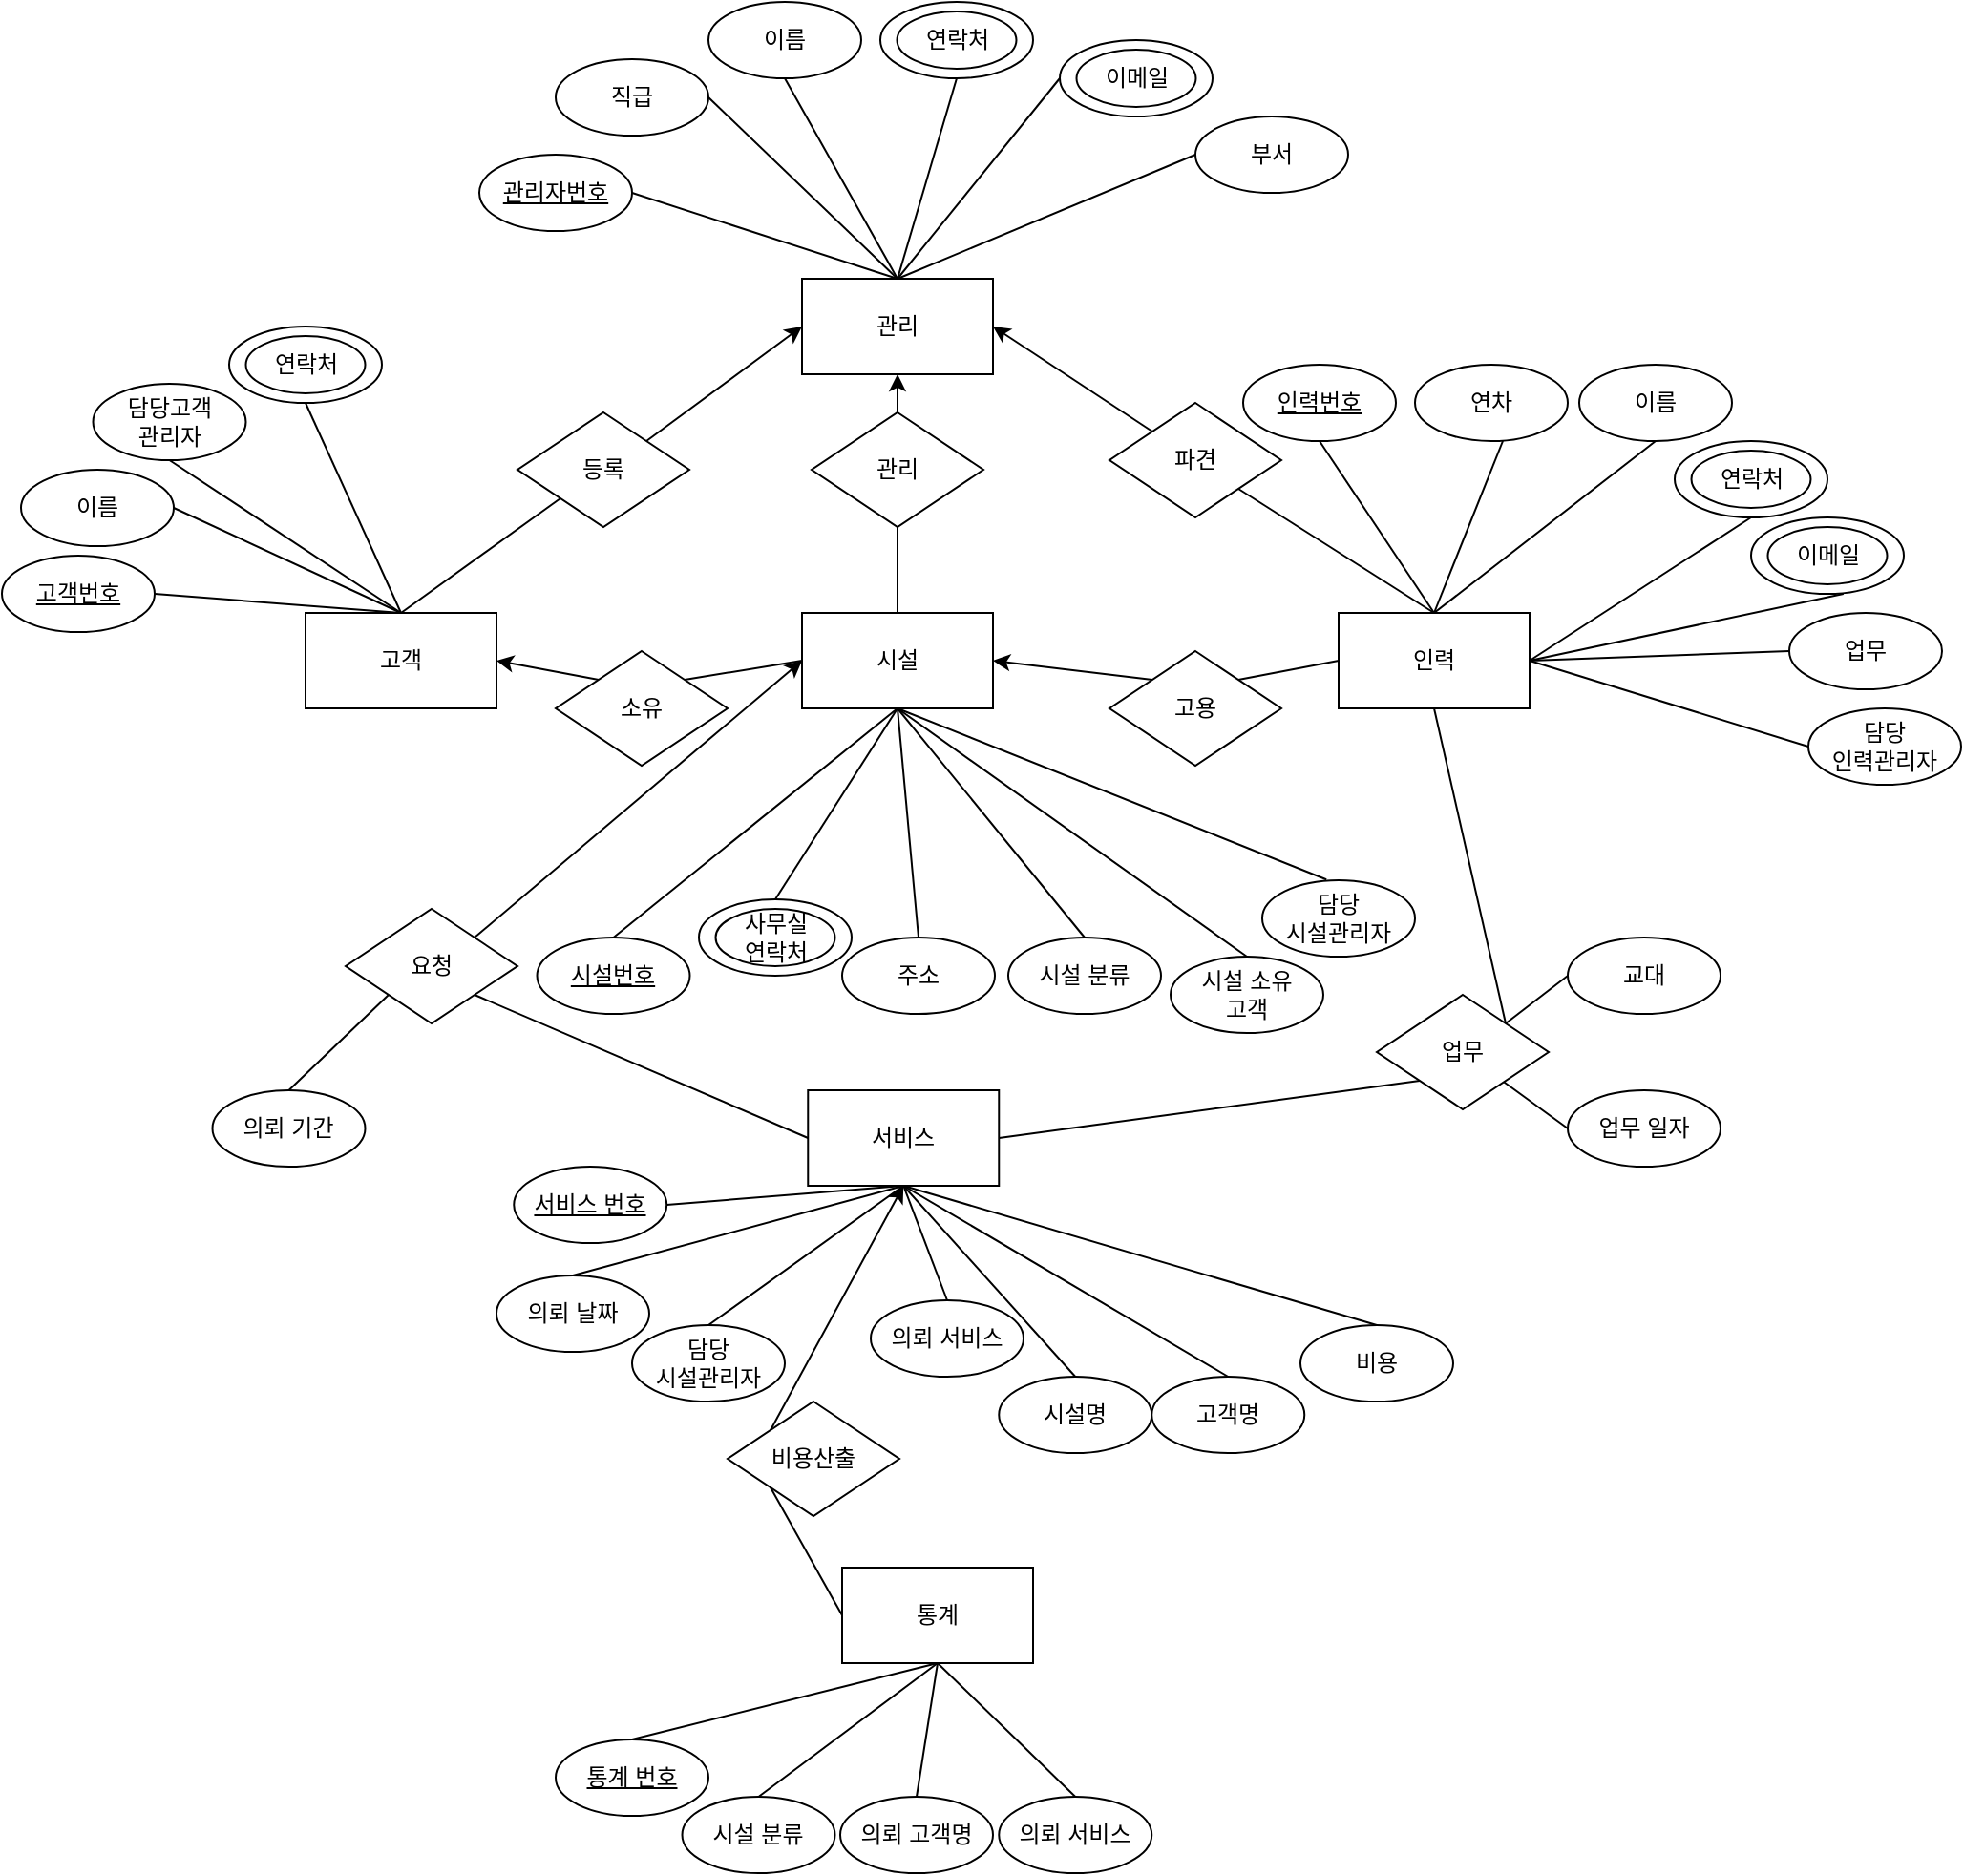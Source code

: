 <mxfile version="13.8.0" type="github">
  <diagram id="VaJ7-ko4y-uZnoXssvZx" name="Page-1">
    <mxGraphModel dx="1483" dy="829" grid="1" gridSize="10" guides="1" tooltips="1" connect="1" arrows="1" fold="1" page="1" pageScale="1" pageWidth="1169" pageHeight="1654" math="0" shadow="0">
      <root>
        <mxCell id="0" />
        <mxCell id="1" parent="0" />
        <mxCell id="TSpwij709v6648APm9oL-2" value="관리" style="rounded=0;whiteSpace=wrap;html=1;" parent="1" vertex="1">
          <mxGeometry x="469" y="205" width="100" height="50" as="geometry" />
        </mxCell>
        <mxCell id="TSpwij709v6648APm9oL-3" value="인력" style="rounded=0;whiteSpace=wrap;html=1;" parent="1" vertex="1">
          <mxGeometry x="750" y="380" width="100" height="50" as="geometry" />
        </mxCell>
        <mxCell id="TSpwij709v6648APm9oL-4" value="고객" style="rounded=0;whiteSpace=wrap;html=1;" parent="1" vertex="1">
          <mxGeometry x="209" y="380" width="100" height="50" as="geometry" />
        </mxCell>
        <mxCell id="TSpwij709v6648APm9oL-5" value="시설" style="rounded=0;whiteSpace=wrap;html=1;" parent="1" vertex="1">
          <mxGeometry x="469" y="380" width="100" height="50" as="geometry" />
        </mxCell>
        <mxCell id="TSpwij709v6648APm9oL-10" value="&lt;u&gt;관리자번호&lt;/u&gt;" style="ellipse;whiteSpace=wrap;html=1;" parent="1" vertex="1">
          <mxGeometry x="300" y="140" width="80" height="40" as="geometry" />
        </mxCell>
        <mxCell id="TSpwij709v6648APm9oL-14" value="이름" style="ellipse;whiteSpace=wrap;html=1;" parent="1" vertex="1">
          <mxGeometry x="420" y="60" width="80" height="40" as="geometry" />
        </mxCell>
        <mxCell id="TSpwij709v6648APm9oL-15" value="직급" style="ellipse;whiteSpace=wrap;html=1;" parent="1" vertex="1">
          <mxGeometry x="340" y="90" width="80" height="40" as="geometry" />
        </mxCell>
        <mxCell id="TSpwij709v6648APm9oL-16" value="" style="ellipse;whiteSpace=wrap;html=1;shadow=0;" parent="1" vertex="1">
          <mxGeometry x="510" y="60" width="80" height="40" as="geometry" />
        </mxCell>
        <mxCell id="TSpwij709v6648APm9oL-17" value="" style="ellipse;whiteSpace=wrap;html=1;" parent="1" vertex="1">
          <mxGeometry x="604" y="80" width="80" height="40" as="geometry" />
        </mxCell>
        <mxCell id="TSpwij709v6648APm9oL-20" value="부서" style="ellipse;whiteSpace=wrap;html=1;" parent="1" vertex="1">
          <mxGeometry x="675" y="120" width="80" height="40" as="geometry" />
        </mxCell>
        <mxCell id="TSpwij709v6648APm9oL-23" value="" style="endArrow=none;html=1;entryX=0.5;entryY=0;entryDx=0;entryDy=0;exitX=1;exitY=0.5;exitDx=0;exitDy=0;" parent="1" source="TSpwij709v6648APm9oL-10" target="TSpwij709v6648APm9oL-2" edge="1">
          <mxGeometry width="50" height="50" relative="1" as="geometry">
            <mxPoint x="379" y="235" as="sourcePoint" />
            <mxPoint x="679" y="285" as="targetPoint" />
          </mxGeometry>
        </mxCell>
        <mxCell id="TSpwij709v6648APm9oL-24" value="" style="endArrow=none;html=1;entryX=0.5;entryY=0;entryDx=0;entryDy=0;exitX=1;exitY=0.5;exitDx=0;exitDy=0;" parent="1" source="TSpwij709v6648APm9oL-15" target="TSpwij709v6648APm9oL-2" edge="1">
          <mxGeometry width="50" height="50" relative="1" as="geometry">
            <mxPoint x="399" y="180" as="sourcePoint" />
            <mxPoint x="489" y="175" as="targetPoint" />
          </mxGeometry>
        </mxCell>
        <mxCell id="TSpwij709v6648APm9oL-25" value="" style="endArrow=none;html=1;entryX=0.5;entryY=0;entryDx=0;entryDy=0;exitX=0.5;exitY=1;exitDx=0;exitDy=0;" parent="1" source="TSpwij709v6648APm9oL-14" target="TSpwij709v6648APm9oL-2" edge="1">
          <mxGeometry width="50" height="50" relative="1" as="geometry">
            <mxPoint x="409" y="135" as="sourcePoint" />
            <mxPoint x="489" y="180" as="targetPoint" />
          </mxGeometry>
        </mxCell>
        <mxCell id="TSpwij709v6648APm9oL-26" value="" style="endArrow=none;html=1;entryX=0.5;entryY=0;entryDx=0;entryDy=0;exitX=0.5;exitY=1;exitDx=0;exitDy=0;" parent="1" source="TSpwij709v6648APm9oL-16" target="TSpwij709v6648APm9oL-2" edge="1">
          <mxGeometry width="50" height="50" relative="1" as="geometry">
            <mxPoint x="429" y="115" as="sourcePoint" />
            <mxPoint x="489" y="210" as="targetPoint" />
          </mxGeometry>
        </mxCell>
        <mxCell id="TSpwij709v6648APm9oL-27" value="" style="endArrow=none;html=1;exitX=0;exitY=0.5;exitDx=0;exitDy=0;entryX=0.5;entryY=0;entryDx=0;entryDy=0;" parent="1" source="TSpwij709v6648APm9oL-17" target="TSpwij709v6648APm9oL-2" edge="1">
          <mxGeometry width="50" height="50" relative="1" as="geometry">
            <mxPoint x="519" y="115" as="sourcePoint" />
            <mxPoint x="609" y="205" as="targetPoint" />
          </mxGeometry>
        </mxCell>
        <mxCell id="TSpwij709v6648APm9oL-28" value="" style="endArrow=none;html=1;exitX=0;exitY=0.5;exitDx=0;exitDy=0;" parent="1" source="TSpwij709v6648APm9oL-20" edge="1">
          <mxGeometry width="50" height="50" relative="1" as="geometry">
            <mxPoint x="608.5" y="115" as="sourcePoint" />
            <mxPoint x="519" y="205" as="targetPoint" />
          </mxGeometry>
        </mxCell>
        <mxCell id="TSpwij709v6648APm9oL-30" value="이름" style="ellipse;whiteSpace=wrap;html=1;" parent="1" vertex="1">
          <mxGeometry x="60" y="305" width="80" height="40" as="geometry" />
        </mxCell>
        <mxCell id="TSpwij709v6648APm9oL-31" value="&lt;u&gt;고객번호&lt;/u&gt;" style="ellipse;whiteSpace=wrap;html=1;" parent="1" vertex="1">
          <mxGeometry x="50" y="350" width="80" height="40" as="geometry" />
        </mxCell>
        <mxCell id="TSpwij709v6648APm9oL-32" value="" style="ellipse;whiteSpace=wrap;html=1;" parent="1" vertex="1">
          <mxGeometry x="169" y="230" width="80" height="40" as="geometry" />
        </mxCell>
        <mxCell id="TSpwij709v6648APm9oL-33" value="담당고객&lt;br&gt;관리자" style="ellipse;whiteSpace=wrap;html=1;" parent="1" vertex="1">
          <mxGeometry x="97.75" y="260" width="80" height="40" as="geometry" />
        </mxCell>
        <mxCell id="TSpwij709v6648APm9oL-35" value="" style="endArrow=none;html=1;entryX=0.5;entryY=0;entryDx=0;entryDy=0;exitX=0.5;exitY=1;exitDx=0;exitDy=0;" parent="1" source="TSpwij709v6648APm9oL-32" target="TSpwij709v6648APm9oL-4" edge="1">
          <mxGeometry width="50" height="50" relative="1" as="geometry">
            <mxPoint x="299" y="515" as="sourcePoint" />
            <mxPoint x="259" y="370" as="targetPoint" />
          </mxGeometry>
        </mxCell>
        <mxCell id="TSpwij709v6648APm9oL-36" value="" style="endArrow=none;html=1;entryX=0.5;entryY=0;entryDx=0;entryDy=0;exitX=1;exitY=0.5;exitDx=0;exitDy=0;" parent="1" source="TSpwij709v6648APm9oL-31" target="TSpwij709v6648APm9oL-4" edge="1">
          <mxGeometry width="50" height="50" relative="1" as="geometry">
            <mxPoint x="149" y="420" as="sourcePoint" />
            <mxPoint x="259" y="370" as="targetPoint" />
          </mxGeometry>
        </mxCell>
        <mxCell id="TSpwij709v6648APm9oL-37" value="" style="endArrow=none;html=1;exitX=1;exitY=0.5;exitDx=0;exitDy=0;entryX=0.5;entryY=0;entryDx=0;entryDy=0;" parent="1" source="TSpwij709v6648APm9oL-30" target="TSpwij709v6648APm9oL-4" edge="1">
          <mxGeometry width="50" height="50" relative="1" as="geometry">
            <mxPoint x="139" y="370" as="sourcePoint" />
            <mxPoint x="259" y="370" as="targetPoint" />
          </mxGeometry>
        </mxCell>
        <mxCell id="TSpwij709v6648APm9oL-38" value="" style="endArrow=none;html=1;exitX=0.5;exitY=1;exitDx=0;exitDy=0;entryX=0.5;entryY=0;entryDx=0;entryDy=0;" parent="1" source="TSpwij709v6648APm9oL-33" target="TSpwij709v6648APm9oL-4" edge="1">
          <mxGeometry width="50" height="50" relative="1" as="geometry">
            <mxPoint x="559" y="355" as="sourcePoint" />
            <mxPoint x="259" y="370" as="targetPoint" />
          </mxGeometry>
        </mxCell>
        <mxCell id="TSpwij709v6648APm9oL-39" value="&lt;u&gt;인력번호&lt;/u&gt;" style="ellipse;whiteSpace=wrap;html=1;" parent="1" vertex="1">
          <mxGeometry x="700" y="250" width="80" height="40" as="geometry" />
        </mxCell>
        <mxCell id="TSpwij709v6648APm9oL-40" value="연차" style="ellipse;whiteSpace=wrap;html=1;" parent="1" vertex="1">
          <mxGeometry x="790" y="250" width="80" height="40" as="geometry" />
        </mxCell>
        <mxCell id="TSpwij709v6648APm9oL-41" value="이름" style="ellipse;whiteSpace=wrap;html=1;" parent="1" vertex="1">
          <mxGeometry x="876" y="250" width="80" height="40" as="geometry" />
        </mxCell>
        <mxCell id="TSpwij709v6648APm9oL-42" value="" style="ellipse;whiteSpace=wrap;html=1;" parent="1" vertex="1">
          <mxGeometry x="926" y="290" width="80" height="40" as="geometry" />
        </mxCell>
        <mxCell id="TSpwij709v6648APm9oL-43" value="" style="ellipse;whiteSpace=wrap;html=1;" parent="1" vertex="1">
          <mxGeometry x="966" y="330" width="80" height="40" as="geometry" />
        </mxCell>
        <mxCell id="TSpwij709v6648APm9oL-45" value="담당&lt;br&gt;인력관리자" style="ellipse;whiteSpace=wrap;html=1;" parent="1" vertex="1">
          <mxGeometry x="996" y="430" width="80" height="40" as="geometry" />
        </mxCell>
        <mxCell id="TSpwij709v6648APm9oL-46" value="" style="endArrow=none;html=1;entryX=0.5;entryY=1;entryDx=0;entryDy=0;exitX=0.5;exitY=0;exitDx=0;exitDy=0;" parent="1" source="TSpwij709v6648APm9oL-3" target="TSpwij709v6648APm9oL-39" edge="1">
          <mxGeometry width="50" height="50" relative="1" as="geometry">
            <mxPoint x="866" y="380" as="sourcePoint" />
            <mxPoint x="746" y="300" as="targetPoint" />
          </mxGeometry>
        </mxCell>
        <mxCell id="TSpwij709v6648APm9oL-47" value="" style="endArrow=none;html=1;entryX=0.5;entryY=1;entryDx=0;entryDy=0;" parent="1" edge="1">
          <mxGeometry width="50" height="50" relative="1" as="geometry">
            <mxPoint x="800" y="380" as="sourcePoint" />
            <mxPoint x="836" y="290" as="targetPoint" />
          </mxGeometry>
        </mxCell>
        <mxCell id="TSpwij709v6648APm9oL-48" value="" style="endArrow=none;html=1;entryX=0.5;entryY=1;entryDx=0;entryDy=0;exitX=0.5;exitY=0;exitDx=0;exitDy=0;" parent="1" source="TSpwij709v6648APm9oL-3" edge="1" target="TSpwij709v6648APm9oL-41">
          <mxGeometry width="50" height="50" relative="1" as="geometry">
            <mxPoint x="956" y="380" as="sourcePoint" />
            <mxPoint x="926" y="290" as="targetPoint" />
          </mxGeometry>
        </mxCell>
        <mxCell id="TSpwij709v6648APm9oL-49" value="" style="endArrow=none;html=1;entryX=0.5;entryY=1;entryDx=0;entryDy=0;exitX=1;exitY=0.5;exitDx=0;exitDy=0;" parent="1" source="TSpwij709v6648APm9oL-3" edge="1">
          <mxGeometry width="50" height="50" relative="1" as="geometry">
            <mxPoint x="916" y="400" as="sourcePoint" />
            <mxPoint x="966" y="330" as="targetPoint" />
          </mxGeometry>
        </mxCell>
        <mxCell id="TSpwij709v6648APm9oL-50" value="" style="endArrow=none;html=1;exitX=1;exitY=0.5;exitDx=0;exitDy=0;entryX=0.605;entryY=1;entryDx=0;entryDy=0;entryPerimeter=0;" parent="1" source="TSpwij709v6648APm9oL-3" target="TSpwij709v6648APm9oL-43" edge="1">
          <mxGeometry width="50" height="50" relative="1" as="geometry">
            <mxPoint x="956" y="442.5" as="sourcePoint" />
            <mxPoint x="1006" y="368" as="targetPoint" />
          </mxGeometry>
        </mxCell>
        <mxCell id="TSpwij709v6648APm9oL-52" value="" style="endArrow=none;html=1;entryX=0;entryY=0.5;entryDx=0;entryDy=0;exitX=1;exitY=0.5;exitDx=0;exitDy=0;" parent="1" source="TSpwij709v6648APm9oL-3" target="TSpwij709v6648APm9oL-45" edge="1">
          <mxGeometry width="50" height="50" relative="1" as="geometry">
            <mxPoint x="656" y="540" as="sourcePoint" />
            <mxPoint x="706" y="490" as="targetPoint" />
          </mxGeometry>
        </mxCell>
        <mxCell id="TSpwij709v6648APm9oL-53" value="&lt;u&gt;시설번호&lt;/u&gt;" style="ellipse;whiteSpace=wrap;html=1;" parent="1" vertex="1">
          <mxGeometry x="330.25" y="550" width="80" height="40" as="geometry" />
        </mxCell>
        <mxCell id="TSpwij709v6648APm9oL-54" value="" style="ellipse;whiteSpace=wrap;html=1;" parent="1" vertex="1">
          <mxGeometry x="415" y="530" width="80" height="40" as="geometry" />
        </mxCell>
        <mxCell id="TSpwij709v6648APm9oL-55" value="주소" style="ellipse;whiteSpace=wrap;html=1;" parent="1" vertex="1">
          <mxGeometry x="490" y="550" width="80" height="40" as="geometry" />
        </mxCell>
        <mxCell id="TSpwij709v6648APm9oL-56" value="시설 분류" style="ellipse;whiteSpace=wrap;html=1;" parent="1" vertex="1">
          <mxGeometry x="577" y="550" width="80" height="40" as="geometry" />
        </mxCell>
        <mxCell id="TSpwij709v6648APm9oL-57" value="시설 소유 &lt;br&gt;고객" style="ellipse;whiteSpace=wrap;html=1;" parent="1" vertex="1">
          <mxGeometry x="662" y="560" width="80" height="40" as="geometry" />
        </mxCell>
        <mxCell id="TSpwij709v6648APm9oL-58" value="담당&lt;br&gt;시설관리자" style="ellipse;whiteSpace=wrap;html=1;" parent="1" vertex="1">
          <mxGeometry x="710" y="520" width="80" height="40" as="geometry" />
        </mxCell>
        <mxCell id="TSpwij709v6648APm9oL-59" value="" style="endArrow=none;html=1;entryX=0.5;entryY=1;entryDx=0;entryDy=0;exitX=0.5;exitY=0;exitDx=0;exitDy=0;" parent="1" source="TSpwij709v6648APm9oL-53" target="TSpwij709v6648APm9oL-5" edge="1">
          <mxGeometry width="50" height="50" relative="1" as="geometry">
            <mxPoint x="300" y="500" as="sourcePoint" />
            <mxPoint x="350" y="450" as="targetPoint" />
          </mxGeometry>
        </mxCell>
        <mxCell id="TSpwij709v6648APm9oL-60" value="" style="endArrow=none;html=1;entryX=0.42;entryY=-0.01;entryDx=0;entryDy=0;exitX=0.5;exitY=1;exitDx=0;exitDy=0;entryPerimeter=0;" parent="1" source="TSpwij709v6648APm9oL-5" target="TSpwij709v6648APm9oL-58" edge="1">
          <mxGeometry width="50" height="50" relative="1" as="geometry">
            <mxPoint x="560" y="590" as="sourcePoint" />
            <mxPoint x="620" y="540" as="targetPoint" />
          </mxGeometry>
        </mxCell>
        <mxCell id="TSpwij709v6648APm9oL-61" value="" style="endArrow=none;html=1;entryX=0.5;entryY=1;entryDx=0;entryDy=0;exitX=0.5;exitY=0;exitDx=0;exitDy=0;" parent="1" source="TSpwij709v6648APm9oL-54" target="TSpwij709v6648APm9oL-5" edge="1">
          <mxGeometry width="50" height="50" relative="1" as="geometry">
            <mxPoint x="300" y="500" as="sourcePoint" />
            <mxPoint x="350" y="450" as="targetPoint" />
          </mxGeometry>
        </mxCell>
        <mxCell id="TSpwij709v6648APm9oL-62" value="" style="endArrow=none;html=1;entryX=0.5;entryY=0;entryDx=0;entryDy=0;exitX=0.5;exitY=1;exitDx=0;exitDy=0;" parent="1" source="TSpwij709v6648APm9oL-5" target="TSpwij709v6648APm9oL-55" edge="1">
          <mxGeometry width="50" height="50" relative="1" as="geometry">
            <mxPoint x="630" y="750" as="sourcePoint" />
            <mxPoint x="600" y="700" as="targetPoint" />
          </mxGeometry>
        </mxCell>
        <mxCell id="TSpwij709v6648APm9oL-63" value="" style="endArrow=none;html=1;entryX=0.5;entryY=0;entryDx=0;entryDy=0;exitX=0.5;exitY=1;exitDx=0;exitDy=0;" parent="1" source="TSpwij709v6648APm9oL-5" target="TSpwij709v6648APm9oL-56" edge="1">
          <mxGeometry width="50" height="50" relative="1" as="geometry">
            <mxPoint x="300" y="500" as="sourcePoint" />
            <mxPoint x="350" y="450" as="targetPoint" />
          </mxGeometry>
        </mxCell>
        <mxCell id="TSpwij709v6648APm9oL-64" value="" style="endArrow=none;html=1;entryX=0.5;entryY=0;entryDx=0;entryDy=0;exitX=0.5;exitY=1;exitDx=0;exitDy=0;" parent="1" source="TSpwij709v6648APm9oL-5" target="TSpwij709v6648APm9oL-57" edge="1">
          <mxGeometry width="50" height="50" relative="1" as="geometry">
            <mxPoint x="300" y="500" as="sourcePoint" />
            <mxPoint x="350" y="450" as="targetPoint" />
          </mxGeometry>
        </mxCell>
        <mxCell id="TSpwij709v6648APm9oL-71" value="비용" style="ellipse;whiteSpace=wrap;html=1;" parent="1" vertex="1">
          <mxGeometry x="730" y="753" width="80" height="40" as="geometry" />
        </mxCell>
        <mxCell id="TSpwij709v6648APm9oL-72" value="의뢰 서비스" style="ellipse;whiteSpace=wrap;html=1;" parent="1" vertex="1">
          <mxGeometry x="505" y="740" width="80" height="40" as="geometry" />
        </mxCell>
        <mxCell id="TSpwij709v6648APm9oL-80" value="통계" style="rounded=0;whiteSpace=wrap;html=1;" parent="1" vertex="1">
          <mxGeometry x="490" y="880" width="100" height="50" as="geometry" />
        </mxCell>
        <mxCell id="TSpwij709v6648APm9oL-86" value="" style="endArrow=none;html=1;entryX=0.5;entryY=0;entryDx=0;entryDy=0;exitX=0.5;exitY=1;exitDx=0;exitDy=0;" parent="1" source="AAbf7MKVsrqDV965MfIS-45" target="TSpwij709v6648APm9oL-71" edge="1">
          <mxGeometry width="50" height="50" relative="1" as="geometry">
            <mxPoint x="532" y="755" as="sourcePoint" />
            <mxPoint x="582" y="705" as="targetPoint" />
          </mxGeometry>
        </mxCell>
        <mxCell id="TSpwij709v6648APm9oL-88" value="의뢰 날짜" style="ellipse;whiteSpace=wrap;html=1;" parent="1" vertex="1">
          <mxGeometry x="309" y="727" width="80" height="40" as="geometry" />
        </mxCell>
        <mxCell id="TSpwij709v6648APm9oL-108" value="업무" style="ellipse;whiteSpace=wrap;html=1;" parent="1" vertex="1">
          <mxGeometry x="986" y="380" width="80" height="40" as="geometry" />
        </mxCell>
        <mxCell id="TSpwij709v6648APm9oL-109" value="" style="endArrow=none;html=1;entryX=1;entryY=0.5;entryDx=0;entryDy=0;exitX=0;exitY=0.5;exitDx=0;exitDy=0;" parent="1" source="TSpwij709v6648APm9oL-108" target="TSpwij709v6648APm9oL-3" edge="1">
          <mxGeometry width="50" height="50" relative="1" as="geometry">
            <mxPoint x="806" y="550" as="sourcePoint" />
            <mxPoint x="856" y="500" as="targetPoint" />
          </mxGeometry>
        </mxCell>
        <mxCell id="7XClBno-C3_MwLmugMre-7" value="이메일" style="ellipse;whiteSpace=wrap;html=1;shadow=0;gradientColor=none;fontFamily=Helvetica;" parent="1" vertex="1">
          <mxGeometry x="612.75" y="85" width="62.5" height="30" as="geometry" />
        </mxCell>
        <mxCell id="7XClBno-C3_MwLmugMre-8" value="연락처" style="ellipse;whiteSpace=wrap;html=1;shadow=0;gradientColor=none;fontFamily=Helvetica;" parent="1" vertex="1">
          <mxGeometry x="518.75" y="65" width="62.5" height="30" as="geometry" />
        </mxCell>
        <mxCell id="7XClBno-C3_MwLmugMre-11" value="이메일" style="ellipse;whiteSpace=wrap;html=1;shadow=0;gradientColor=none;fontFamily=Helvetica;" parent="1" vertex="1">
          <mxGeometry x="974.75" y="335" width="62.5" height="30" as="geometry" />
        </mxCell>
        <mxCell id="7XClBno-C3_MwLmugMre-12" value="연락처" style="ellipse;whiteSpace=wrap;html=1;shadow=0;gradientColor=none;fontFamily=Helvetica;" parent="1" vertex="1">
          <mxGeometry x="934.75" y="295" width="62.5" height="30" as="geometry" />
        </mxCell>
        <mxCell id="7XClBno-C3_MwLmugMre-13" value="연락처" style="ellipse;whiteSpace=wrap;html=1;shadow=0;gradientColor=none;fontFamily=Helvetica;" parent="1" vertex="1">
          <mxGeometry x="177.75" y="235" width="62.5" height="30" as="geometry" />
        </mxCell>
        <mxCell id="7XClBno-C3_MwLmugMre-14" value="사무실&lt;br&gt;연락처" style="ellipse;whiteSpace=wrap;html=1;shadow=0;gradientColor=none;fontFamily=Helvetica;" parent="1" vertex="1">
          <mxGeometry x="423.75" y="535" width="62.5" height="30" as="geometry" />
        </mxCell>
        <mxCell id="7XClBno-C3_MwLmugMre-16" value="등록" style="rhombus;whiteSpace=wrap;html=1;shadow=0;gradientColor=none;fontFamily=Helvetica;" parent="1" vertex="1">
          <mxGeometry x="320" y="275" width="90" height="60" as="geometry" />
        </mxCell>
        <mxCell id="7XClBno-C3_MwLmugMre-18" value="" style="endArrow=none;html=1;fontFamily=Helvetica;entryX=0;entryY=1;entryDx=0;entryDy=0;exitX=0.5;exitY=0;exitDx=0;exitDy=0;" parent="1" source="TSpwij709v6648APm9oL-4" target="7XClBno-C3_MwLmugMre-16" edge="1">
          <mxGeometry width="50" height="50" relative="1" as="geometry">
            <mxPoint x="470" y="440" as="sourcePoint" />
            <mxPoint x="520" y="390" as="targetPoint" />
          </mxGeometry>
        </mxCell>
        <mxCell id="7XClBno-C3_MwLmugMre-19" value="파견" style="rhombus;whiteSpace=wrap;html=1;shadow=0;gradientColor=none;fontFamily=Helvetica;" parent="1" vertex="1">
          <mxGeometry x="630" y="270" width="90" height="60" as="geometry" />
        </mxCell>
        <mxCell id="7XClBno-C3_MwLmugMre-21" value="" style="endArrow=classic;html=1;fontFamily=Helvetica;entryX=0;entryY=0.5;entryDx=0;entryDy=0;exitX=1;exitY=0;exitDx=0;exitDy=0;" parent="1" source="7XClBno-C3_MwLmugMre-16" target="TSpwij709v6648APm9oL-2" edge="1">
          <mxGeometry width="50" height="50" relative="1" as="geometry">
            <mxPoint x="550" y="200" as="sourcePoint" />
            <mxPoint x="600" y="150" as="targetPoint" />
          </mxGeometry>
        </mxCell>
        <mxCell id="7XClBno-C3_MwLmugMre-22" value="" style="endArrow=classic;html=1;fontFamily=Helvetica;entryX=1;entryY=0.5;entryDx=0;entryDy=0;exitX=0;exitY=0;exitDx=0;exitDy=0;" parent="1" source="7XClBno-C3_MwLmugMre-19" target="TSpwij709v6648APm9oL-2" edge="1">
          <mxGeometry width="50" height="50" relative="1" as="geometry">
            <mxPoint x="630" y="280" as="sourcePoint" />
            <mxPoint x="680" y="230" as="targetPoint" />
          </mxGeometry>
        </mxCell>
        <mxCell id="7XClBno-C3_MwLmugMre-23" value="" style="endArrow=none;html=1;fontFamily=Helvetica;entryX=0.5;entryY=0;entryDx=0;entryDy=0;exitX=1;exitY=1;exitDx=0;exitDy=0;" parent="1" source="7XClBno-C3_MwLmugMre-19" target="TSpwij709v6648APm9oL-3" edge="1">
          <mxGeometry width="50" height="50" relative="1" as="geometry">
            <mxPoint x="580" y="280" as="sourcePoint" />
            <mxPoint x="630" y="230" as="targetPoint" />
          </mxGeometry>
        </mxCell>
        <mxCell id="7XClBno-C3_MwLmugMre-24" value="관리" style="rhombus;whiteSpace=wrap;html=1;shadow=0;gradientColor=none;fontFamily=Helvetica;" parent="1" vertex="1">
          <mxGeometry x="474" y="275" width="90" height="60" as="geometry" />
        </mxCell>
        <mxCell id="7XClBno-C3_MwLmugMre-25" value="" style="endArrow=classic;html=1;fontFamily=Helvetica;entryX=0.5;entryY=1;entryDx=0;entryDy=0;exitX=0.5;exitY=0;exitDx=0;exitDy=0;" parent="1" source="7XClBno-C3_MwLmugMre-24" target="TSpwij709v6648APm9oL-2" edge="1">
          <mxGeometry width="50" height="50" relative="1" as="geometry">
            <mxPoint x="540" y="440" as="sourcePoint" />
            <mxPoint x="590" y="390" as="targetPoint" />
          </mxGeometry>
        </mxCell>
        <mxCell id="7XClBno-C3_MwLmugMre-26" value="" style="endArrow=none;html=1;fontFamily=Helvetica;entryX=0.5;entryY=1;entryDx=0;entryDy=0;exitX=0.5;exitY=0;exitDx=0;exitDy=0;" parent="1" source="TSpwij709v6648APm9oL-5" target="7XClBno-C3_MwLmugMre-24" edge="1">
          <mxGeometry width="50" height="50" relative="1" as="geometry">
            <mxPoint x="540" y="440" as="sourcePoint" />
            <mxPoint x="590" y="390" as="targetPoint" />
          </mxGeometry>
        </mxCell>
        <mxCell id="7XClBno-C3_MwLmugMre-27" value="소유" style="rhombus;whiteSpace=wrap;html=1;shadow=0;gradientColor=none;fontFamily=Helvetica;" parent="1" vertex="1">
          <mxGeometry x="340" y="400" width="90" height="60" as="geometry" />
        </mxCell>
        <mxCell id="7XClBno-C3_MwLmugMre-29" value="" style="endArrow=none;html=1;fontFamily=Helvetica;entryX=0;entryY=0.5;entryDx=0;entryDy=0;exitX=1;exitY=0;exitDx=0;exitDy=0;" parent="1" source="7XClBno-C3_MwLmugMre-27" target="TSpwij709v6648APm9oL-5" edge="1">
          <mxGeometry width="50" height="50" relative="1" as="geometry">
            <mxPoint x="540" y="600" as="sourcePoint" />
            <mxPoint x="590" y="550" as="targetPoint" />
          </mxGeometry>
        </mxCell>
        <mxCell id="7XClBno-C3_MwLmugMre-30" value="" style="endArrow=classic;html=1;fontFamily=Helvetica;entryX=1;entryY=0.5;entryDx=0;entryDy=0;exitX=0;exitY=0;exitDx=0;exitDy=0;" parent="1" source="7XClBno-C3_MwLmugMre-27" target="TSpwij709v6648APm9oL-4" edge="1">
          <mxGeometry width="50" height="50" relative="1" as="geometry">
            <mxPoint x="500" y="440" as="sourcePoint" />
            <mxPoint x="550" y="390" as="targetPoint" />
          </mxGeometry>
        </mxCell>
        <mxCell id="7XClBno-C3_MwLmugMre-36" value="고용" style="rhombus;whiteSpace=wrap;html=1;shadow=0;gradientColor=none;fontFamily=Helvetica;" parent="1" vertex="1">
          <mxGeometry x="630" y="400" width="90" height="60" as="geometry" />
        </mxCell>
        <mxCell id="7XClBno-C3_MwLmugMre-37" value="" style="endArrow=none;html=1;fontFamily=Helvetica;entryX=0;entryY=0.5;entryDx=0;entryDy=0;exitX=1;exitY=0;exitDx=0;exitDy=0;" parent="1" source="7XClBno-C3_MwLmugMre-36" target="TSpwij709v6648APm9oL-3" edge="1">
          <mxGeometry width="50" height="50" relative="1" as="geometry">
            <mxPoint x="500" y="500" as="sourcePoint" />
            <mxPoint x="550" y="450" as="targetPoint" />
          </mxGeometry>
        </mxCell>
        <mxCell id="7XClBno-C3_MwLmugMre-42" value="" style="endArrow=classic;html=1;fontFamily=Helvetica;entryX=1;entryY=0.5;entryDx=0;entryDy=0;exitX=0;exitY=0;exitDx=0;exitDy=0;" parent="1" source="7XClBno-C3_MwLmugMre-36" target="TSpwij709v6648APm9oL-5" edge="1">
          <mxGeometry width="50" height="50" relative="1" as="geometry">
            <mxPoint x="500" y="540" as="sourcePoint" />
            <mxPoint x="550" y="490" as="targetPoint" />
          </mxGeometry>
        </mxCell>
        <mxCell id="7XClBno-C3_MwLmugMre-43" value="업무" style="rhombus;whiteSpace=wrap;html=1;shadow=0;gradientColor=none;fontFamily=Helvetica;" parent="1" vertex="1">
          <mxGeometry x="770" y="580" width="90" height="60" as="geometry" />
        </mxCell>
        <mxCell id="AAbf7MKVsrqDV965MfIS-1" value="" style="endArrow=none;html=1;entryX=0.5;entryY=1;entryDx=0;entryDy=0;exitX=1;exitY=0;exitDx=0;exitDy=0;" edge="1" parent="1" source="7XClBno-C3_MwLmugMre-43" target="TSpwij709v6648APm9oL-3">
          <mxGeometry width="50" height="50" relative="1" as="geometry">
            <mxPoint x="540" y="440" as="sourcePoint" />
            <mxPoint x="590" y="390" as="targetPoint" />
          </mxGeometry>
        </mxCell>
        <mxCell id="AAbf7MKVsrqDV965MfIS-6" value="요청" style="rhombus;whiteSpace=wrap;html=1;shadow=0;gradientColor=none;fontFamily=Helvetica;" vertex="1" parent="1">
          <mxGeometry x="230" y="535" width="90" height="60" as="geometry" />
        </mxCell>
        <mxCell id="AAbf7MKVsrqDV965MfIS-17" value="의뢰 서비스" style="ellipse;whiteSpace=wrap;html=1;" vertex="1" parent="1">
          <mxGeometry x="572.13" y="1000" width="80" height="40" as="geometry" />
        </mxCell>
        <mxCell id="AAbf7MKVsrqDV965MfIS-20" value="의뢰 기간" style="ellipse;whiteSpace=wrap;html=1;" vertex="1" parent="1">
          <mxGeometry x="160.25" y="630" width="80" height="40" as="geometry" />
        </mxCell>
        <mxCell id="AAbf7MKVsrqDV965MfIS-21" value="" style="endArrow=none;html=1;entryX=0.5;entryY=0;entryDx=0;entryDy=0;exitX=0.5;exitY=1;exitDx=0;exitDy=0;" edge="1" parent="1" source="TSpwij709v6648APm9oL-80" target="AAbf7MKVsrqDV965MfIS-17">
          <mxGeometry width="50" height="50" relative="1" as="geometry">
            <mxPoint x="553" y="850" as="sourcePoint" />
            <mxPoint x="603" y="800" as="targetPoint" />
          </mxGeometry>
        </mxCell>
        <mxCell id="AAbf7MKVsrqDV965MfIS-22" value="통계 번호" style="ellipse;whiteSpace=wrap;html=1;fontStyle=4" vertex="1" parent="1">
          <mxGeometry x="340" y="970" width="80" height="40" as="geometry" />
        </mxCell>
        <mxCell id="AAbf7MKVsrqDV965MfIS-23" value="" style="endArrow=none;html=1;entryX=0.5;entryY=1;entryDx=0;entryDy=0;exitX=0.5;exitY=0;exitDx=0;exitDy=0;" edge="1" parent="1" source="AAbf7MKVsrqDV965MfIS-22" target="TSpwij709v6648APm9oL-80">
          <mxGeometry width="50" height="50" relative="1" as="geometry">
            <mxPoint x="523" y="770" as="sourcePoint" />
            <mxPoint x="573" y="720" as="targetPoint" />
          </mxGeometry>
        </mxCell>
        <mxCell id="AAbf7MKVsrqDV965MfIS-25" value="" style="endArrow=none;html=1;entryX=0.5;entryY=0;entryDx=0;entryDy=0;exitX=0;exitY=1;exitDx=0;exitDy=0;" edge="1" parent="1" source="AAbf7MKVsrqDV965MfIS-6" target="AAbf7MKVsrqDV965MfIS-20">
          <mxGeometry width="50" height="50" relative="1" as="geometry">
            <mxPoint x="510.0" y="703" as="sourcePoint" />
            <mxPoint x="901" y="553" as="targetPoint" />
          </mxGeometry>
        </mxCell>
        <mxCell id="AAbf7MKVsrqDV965MfIS-32" value="" style="endArrow=none;html=1;exitX=0;exitY=0.5;exitDx=0;exitDy=0;" edge="1" parent="1" source="AAbf7MKVsrqDV965MfIS-42" target="7XClBno-C3_MwLmugMre-43">
          <mxGeometry width="50" height="50" relative="1" as="geometry">
            <mxPoint x="617" y="385" as="sourcePoint" />
            <mxPoint x="670" y="450" as="targetPoint" />
          </mxGeometry>
        </mxCell>
        <mxCell id="AAbf7MKVsrqDV965MfIS-35" value="시설명" style="ellipse;whiteSpace=wrap;html=1;" vertex="1" parent="1">
          <mxGeometry x="572.13" y="780" width="80" height="40" as="geometry" />
        </mxCell>
        <mxCell id="AAbf7MKVsrqDV965MfIS-38" value="" style="endArrow=none;html=1;entryX=0.5;entryY=1;entryDx=0;entryDy=0;exitX=0.5;exitY=0;exitDx=0;exitDy=0;" edge="1" parent="1" source="AAbf7MKVsrqDV965MfIS-35" target="AAbf7MKVsrqDV965MfIS-45">
          <mxGeometry width="50" height="50" relative="1" as="geometry">
            <mxPoint x="903.13" y="580" as="sourcePoint" />
            <mxPoint x="953.13" y="530" as="targetPoint" />
          </mxGeometry>
        </mxCell>
        <mxCell id="AAbf7MKVsrqDV965MfIS-41" value="교대" style="ellipse;whiteSpace=wrap;html=1;" vertex="1" parent="1">
          <mxGeometry x="870" y="550" width="80" height="40" as="geometry" />
        </mxCell>
        <mxCell id="AAbf7MKVsrqDV965MfIS-42" value="업무 일자" style="ellipse;whiteSpace=wrap;html=1;" vertex="1" parent="1">
          <mxGeometry x="870" y="630" width="80" height="40" as="geometry" />
        </mxCell>
        <mxCell id="AAbf7MKVsrqDV965MfIS-43" value="" style="endArrow=none;html=1;entryX=0;entryY=0.5;entryDx=0;entryDy=0;exitX=1;exitY=0;exitDx=0;exitDy=0;" edge="1" parent="1" source="7XClBno-C3_MwLmugMre-43" target="AAbf7MKVsrqDV965MfIS-41">
          <mxGeometry width="50" height="50" relative="1" as="geometry">
            <mxPoint x="540" y="580" as="sourcePoint" />
            <mxPoint x="590" y="530" as="targetPoint" />
          </mxGeometry>
        </mxCell>
        <mxCell id="AAbf7MKVsrqDV965MfIS-45" value="서비스" style="rounded=0;whiteSpace=wrap;html=1;" vertex="1" parent="1">
          <mxGeometry x="472.13" y="630" width="100" height="50" as="geometry" />
        </mxCell>
        <mxCell id="AAbf7MKVsrqDV965MfIS-48" value="" style="endArrow=classic;html=1;entryX=0;entryY=0.5;entryDx=0;entryDy=0;exitX=1;exitY=0;exitDx=0;exitDy=0;" edge="1" parent="1" source="AAbf7MKVsrqDV965MfIS-6" target="TSpwij709v6648APm9oL-5">
          <mxGeometry width="50" height="50" relative="1" as="geometry">
            <mxPoint x="560" y="480" as="sourcePoint" />
            <mxPoint x="610" y="430" as="targetPoint" />
          </mxGeometry>
        </mxCell>
        <mxCell id="AAbf7MKVsrqDV965MfIS-49" value="비용산출" style="rhombus;whiteSpace=wrap;html=1;shadow=0;gradientColor=none;fontFamily=Helvetica;" vertex="1" parent="1">
          <mxGeometry x="430" y="793" width="90" height="60" as="geometry" />
        </mxCell>
        <mxCell id="AAbf7MKVsrqDV965MfIS-50" value="서비스 번호" style="ellipse;whiteSpace=wrap;html=1;fontStyle=4" vertex="1" parent="1">
          <mxGeometry x="318.12" y="670" width="80" height="40" as="geometry" />
        </mxCell>
        <mxCell id="AAbf7MKVsrqDV965MfIS-51" value="" style="endArrow=none;html=1;entryX=0.5;entryY=1;entryDx=0;entryDy=0;exitX=1;exitY=0.5;exitDx=0;exitDy=0;" edge="1" parent="1" source="AAbf7MKVsrqDV965MfIS-50" target="AAbf7MKVsrqDV965MfIS-45">
          <mxGeometry width="50" height="50" relative="1" as="geometry">
            <mxPoint x="871" y="503" as="sourcePoint" />
            <mxPoint x="510.0" y="703" as="targetPoint" />
          </mxGeometry>
        </mxCell>
        <mxCell id="AAbf7MKVsrqDV965MfIS-55" value="" style="endArrow=none;html=1;entryX=0;entryY=1;entryDx=0;entryDy=0;exitX=0;exitY=0.5;exitDx=0;exitDy=0;" edge="1" parent="1" source="TSpwij709v6648APm9oL-80" target="AAbf7MKVsrqDV965MfIS-49">
          <mxGeometry width="50" height="50" relative="1" as="geometry">
            <mxPoint x="573" y="770" as="sourcePoint" />
            <mxPoint x="623" y="720" as="targetPoint" />
          </mxGeometry>
        </mxCell>
        <mxCell id="AAbf7MKVsrqDV965MfIS-56" value="" style="endArrow=classic;html=1;entryX=0.5;entryY=1;entryDx=0;entryDy=0;exitX=0;exitY=0;exitDx=0;exitDy=0;" edge="1" parent="1" source="AAbf7MKVsrqDV965MfIS-49" target="AAbf7MKVsrqDV965MfIS-45">
          <mxGeometry width="50" height="50" relative="1" as="geometry">
            <mxPoint x="674.88" y="905" as="sourcePoint" />
            <mxPoint x="933.13" y="490" as="targetPoint" />
          </mxGeometry>
        </mxCell>
        <mxCell id="AAbf7MKVsrqDV965MfIS-57" value="" style="endArrow=none;html=1;entryX=0.5;entryY=1;entryDx=0;entryDy=0;exitX=0.5;exitY=0;exitDx=0;exitDy=0;" edge="1" parent="1" source="TSpwij709v6648APm9oL-88" target="AAbf7MKVsrqDV965MfIS-45">
          <mxGeometry width="50" height="50" relative="1" as="geometry">
            <mxPoint x="821" y="613" as="sourcePoint" />
            <mxPoint x="510.0" y="703" as="targetPoint" />
          </mxGeometry>
        </mxCell>
        <mxCell id="AAbf7MKVsrqDV965MfIS-60" value="" style="endArrow=none;html=1;entryX=1;entryY=1;entryDx=0;entryDy=0;exitX=0;exitY=0.5;exitDx=0;exitDy=0;" edge="1" parent="1" source="AAbf7MKVsrqDV965MfIS-45" target="AAbf7MKVsrqDV965MfIS-6">
          <mxGeometry width="50" height="50" relative="1" as="geometry">
            <mxPoint x="560" y="710" as="sourcePoint" />
            <mxPoint x="610" y="660" as="targetPoint" />
          </mxGeometry>
        </mxCell>
        <mxCell id="AAbf7MKVsrqDV965MfIS-61" value="" style="endArrow=none;html=1;entryX=0.5;entryY=1;entryDx=0;entryDy=0;exitX=0.5;exitY=0;exitDx=0;exitDy=0;" edge="1" parent="1" source="TSpwij709v6648APm9oL-72" target="AAbf7MKVsrqDV965MfIS-45">
          <mxGeometry width="50" height="50" relative="1" as="geometry">
            <mxPoint x="560" y="770" as="sourcePoint" />
            <mxPoint x="610" y="720" as="targetPoint" />
          </mxGeometry>
        </mxCell>
        <mxCell id="AAbf7MKVsrqDV965MfIS-63" value="" style="endArrow=none;html=1;exitX=1;exitY=0.5;exitDx=0;exitDy=0;entryX=0;entryY=1;entryDx=0;entryDy=0;" edge="1" parent="1" source="AAbf7MKVsrqDV965MfIS-45" target="7XClBno-C3_MwLmugMre-43">
          <mxGeometry width="50" height="50" relative="1" as="geometry">
            <mxPoint x="560" y="710" as="sourcePoint" />
            <mxPoint x="780" y="617" as="targetPoint" />
          </mxGeometry>
        </mxCell>
        <mxCell id="AAbf7MKVsrqDV965MfIS-64" value="고객명" style="ellipse;whiteSpace=wrap;html=1;" vertex="1" parent="1">
          <mxGeometry x="652.13" y="780" width="80" height="40" as="geometry" />
        </mxCell>
        <mxCell id="AAbf7MKVsrqDV965MfIS-65" value="" style="endArrow=none;html=1;entryX=0.5;entryY=0;entryDx=0;entryDy=0;exitX=0.5;exitY=1;exitDx=0;exitDy=0;" edge="1" parent="1" source="AAbf7MKVsrqDV965MfIS-45" target="AAbf7MKVsrqDV965MfIS-64">
          <mxGeometry width="50" height="50" relative="1" as="geometry">
            <mxPoint x="510" y="700" as="sourcePoint" />
            <mxPoint x="560" y="650" as="targetPoint" />
          </mxGeometry>
        </mxCell>
        <mxCell id="AAbf7MKVsrqDV965MfIS-67" value="의뢰 고객명" style="ellipse;whiteSpace=wrap;html=1;" vertex="1" parent="1">
          <mxGeometry x="489" y="1000" width="80" height="40" as="geometry" />
        </mxCell>
        <mxCell id="AAbf7MKVsrqDV965MfIS-68" value="시설 분류" style="ellipse;whiteSpace=wrap;html=1;" vertex="1" parent="1">
          <mxGeometry x="406.25" y="1000" width="80" height="40" as="geometry" />
        </mxCell>
        <mxCell id="AAbf7MKVsrqDV965MfIS-69" value="" style="endArrow=none;html=1;entryX=0.5;entryY=1;entryDx=0;entryDy=0;exitX=0.5;exitY=0;exitDx=0;exitDy=0;" edge="1" parent="1" source="AAbf7MKVsrqDV965MfIS-68" target="TSpwij709v6648APm9oL-80">
          <mxGeometry width="50" height="50" relative="1" as="geometry">
            <mxPoint x="510" y="700" as="sourcePoint" />
            <mxPoint x="560" y="650" as="targetPoint" />
          </mxGeometry>
        </mxCell>
        <mxCell id="AAbf7MKVsrqDV965MfIS-70" value="" style="endArrow=none;html=1;entryX=0.5;entryY=0;entryDx=0;entryDy=0;exitX=0.5;exitY=1;exitDx=0;exitDy=0;" edge="1" parent="1" source="TSpwij709v6648APm9oL-80" target="AAbf7MKVsrqDV965MfIS-67">
          <mxGeometry width="50" height="50" relative="1" as="geometry">
            <mxPoint x="510" y="760" as="sourcePoint" />
            <mxPoint x="560" y="710" as="targetPoint" />
          </mxGeometry>
        </mxCell>
        <mxCell id="AAbf7MKVsrqDV965MfIS-71" value="담당&lt;br&gt;시설관리자" style="ellipse;whiteSpace=wrap;html=1;" vertex="1" parent="1">
          <mxGeometry x="380" y="753" width="80" height="40" as="geometry" />
        </mxCell>
        <mxCell id="AAbf7MKVsrqDV965MfIS-72" value="" style="endArrow=none;html=1;entryX=0.5;entryY=1;entryDx=0;entryDy=0;exitX=0.5;exitY=0;exitDx=0;exitDy=0;" edge="1" parent="1" source="AAbf7MKVsrqDV965MfIS-71" target="AAbf7MKVsrqDV965MfIS-45">
          <mxGeometry width="50" height="50" relative="1" as="geometry">
            <mxPoint x="510" y="760" as="sourcePoint" />
            <mxPoint x="560" y="710" as="targetPoint" />
          </mxGeometry>
        </mxCell>
      </root>
    </mxGraphModel>
  </diagram>
</mxfile>
